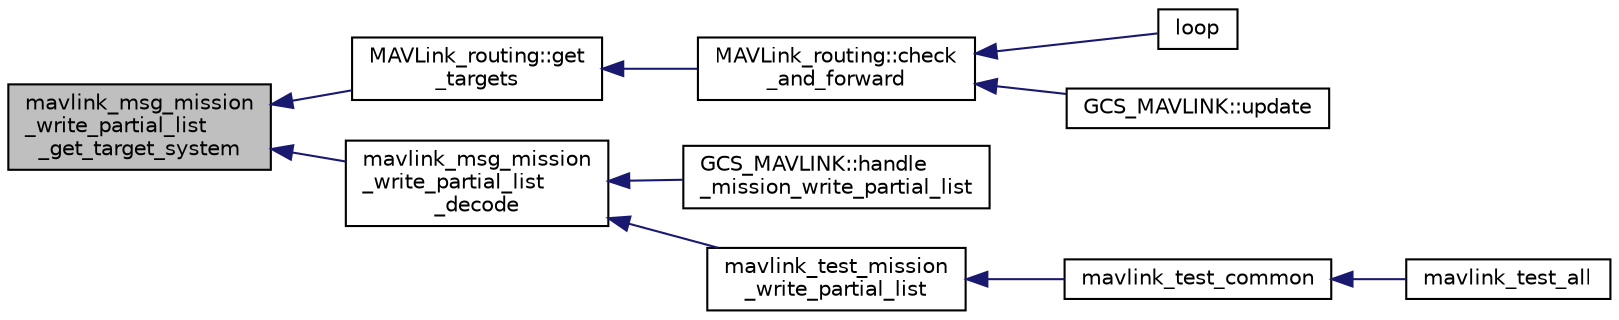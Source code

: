 digraph "mavlink_msg_mission_write_partial_list_get_target_system"
{
 // INTERACTIVE_SVG=YES
  edge [fontname="Helvetica",fontsize="10",labelfontname="Helvetica",labelfontsize="10"];
  node [fontname="Helvetica",fontsize="10",shape=record];
  rankdir="LR";
  Node1 [label="mavlink_msg_mission\l_write_partial_list\l_get_target_system",height=0.2,width=0.4,color="black", fillcolor="grey75", style="filled" fontcolor="black"];
  Node1 -> Node2 [dir="back",color="midnightblue",fontsize="10",style="solid",fontname="Helvetica"];
  Node2 [label="MAVLink_routing::get\l_targets",height=0.2,width=0.4,color="black", fillcolor="white", style="filled",URL="$classMAVLink__routing.html#afca07626745616e05d03caf5a0601c2f"];
  Node2 -> Node3 [dir="back",color="midnightblue",fontsize="10",style="solid",fontname="Helvetica"];
  Node3 [label="MAVLink_routing::check\l_and_forward",height=0.2,width=0.4,color="black", fillcolor="white", style="filled",URL="$classMAVLink__routing.html#a474038c8ab695c57e23fb6fec4664947"];
  Node3 -> Node4 [dir="back",color="midnightblue",fontsize="10",style="solid",fontname="Helvetica"];
  Node4 [label="loop",height=0.2,width=0.4,color="black", fillcolor="white", style="filled",URL="$routing_8pde.html#a0b33edabd7f1c4e4a0bf32c67269be2f"];
  Node3 -> Node5 [dir="back",color="midnightblue",fontsize="10",style="solid",fontname="Helvetica"];
  Node5 [label="GCS_MAVLINK::update",height=0.2,width=0.4,color="black", fillcolor="white", style="filled",URL="$classGCS__MAVLINK.html#a7d8788ed53976a200971612229fe2533"];
  Node1 -> Node6 [dir="back",color="midnightblue",fontsize="10",style="solid",fontname="Helvetica"];
  Node6 [label="mavlink_msg_mission\l_write_partial_list\l_decode",height=0.2,width=0.4,color="black", fillcolor="white", style="filled",URL="$mavlink__msg__mission__write__partial__list_8h.html#a86a65be34754c9a85220af71b3879bb6",tooltip="Decode a mission_write_partial_list message into a struct. "];
  Node6 -> Node7 [dir="back",color="midnightblue",fontsize="10",style="solid",fontname="Helvetica"];
  Node7 [label="GCS_MAVLINK::handle\l_mission_write_partial_list",height=0.2,width=0.4,color="black", fillcolor="white", style="filled",URL="$classGCS__MAVLINK.html#add72083180081323352d4f701ae0d7d2"];
  Node6 -> Node8 [dir="back",color="midnightblue",fontsize="10",style="solid",fontname="Helvetica"];
  Node8 [label="mavlink_test_mission\l_write_partial_list",height=0.2,width=0.4,color="black", fillcolor="white", style="filled",URL="$v1_80_2common_2testsuite_8h.html#aa3cac0f9eaa9ed2acfcf616d7a9a7b0c"];
  Node8 -> Node9 [dir="back",color="midnightblue",fontsize="10",style="solid",fontname="Helvetica"];
  Node9 [label="mavlink_test_common",height=0.2,width=0.4,color="black", fillcolor="white", style="filled",URL="$v1_80_2common_2testsuite_8h.html#af349432601ac003d2c80a69c100c70a4"];
  Node9 -> Node10 [dir="back",color="midnightblue",fontsize="10",style="solid",fontname="Helvetica"];
  Node10 [label="mavlink_test_all",height=0.2,width=0.4,color="black", fillcolor="white", style="filled",URL="$v1_80_2common_2testsuite_8h.html#a4cc77b6c343679298da5d3c2b4e48759"];
}
